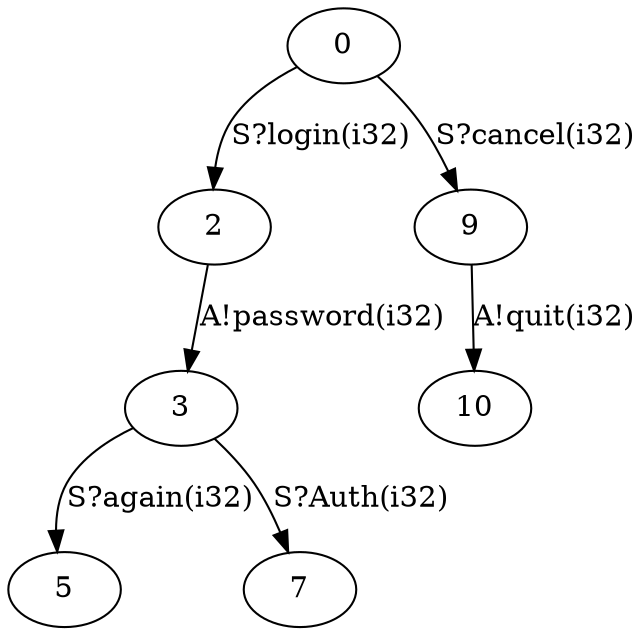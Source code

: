 digraph C {
  0;
  2;
  3;
  5;
  7;
  9;
  10;
  
  
  0 -> 2 [label="S?login(i32)", ];
  0 -> 9 [label="S?cancel(i32)", ];
  2 -> 3 [label="A!password(i32)", ];
  3 -> 5 [label="S?again(i32)", ];
  3 -> 7 [label="S?Auth(i32)", ];
  9 -> 10 [label="A!quit(i32)", ];
  
  }
